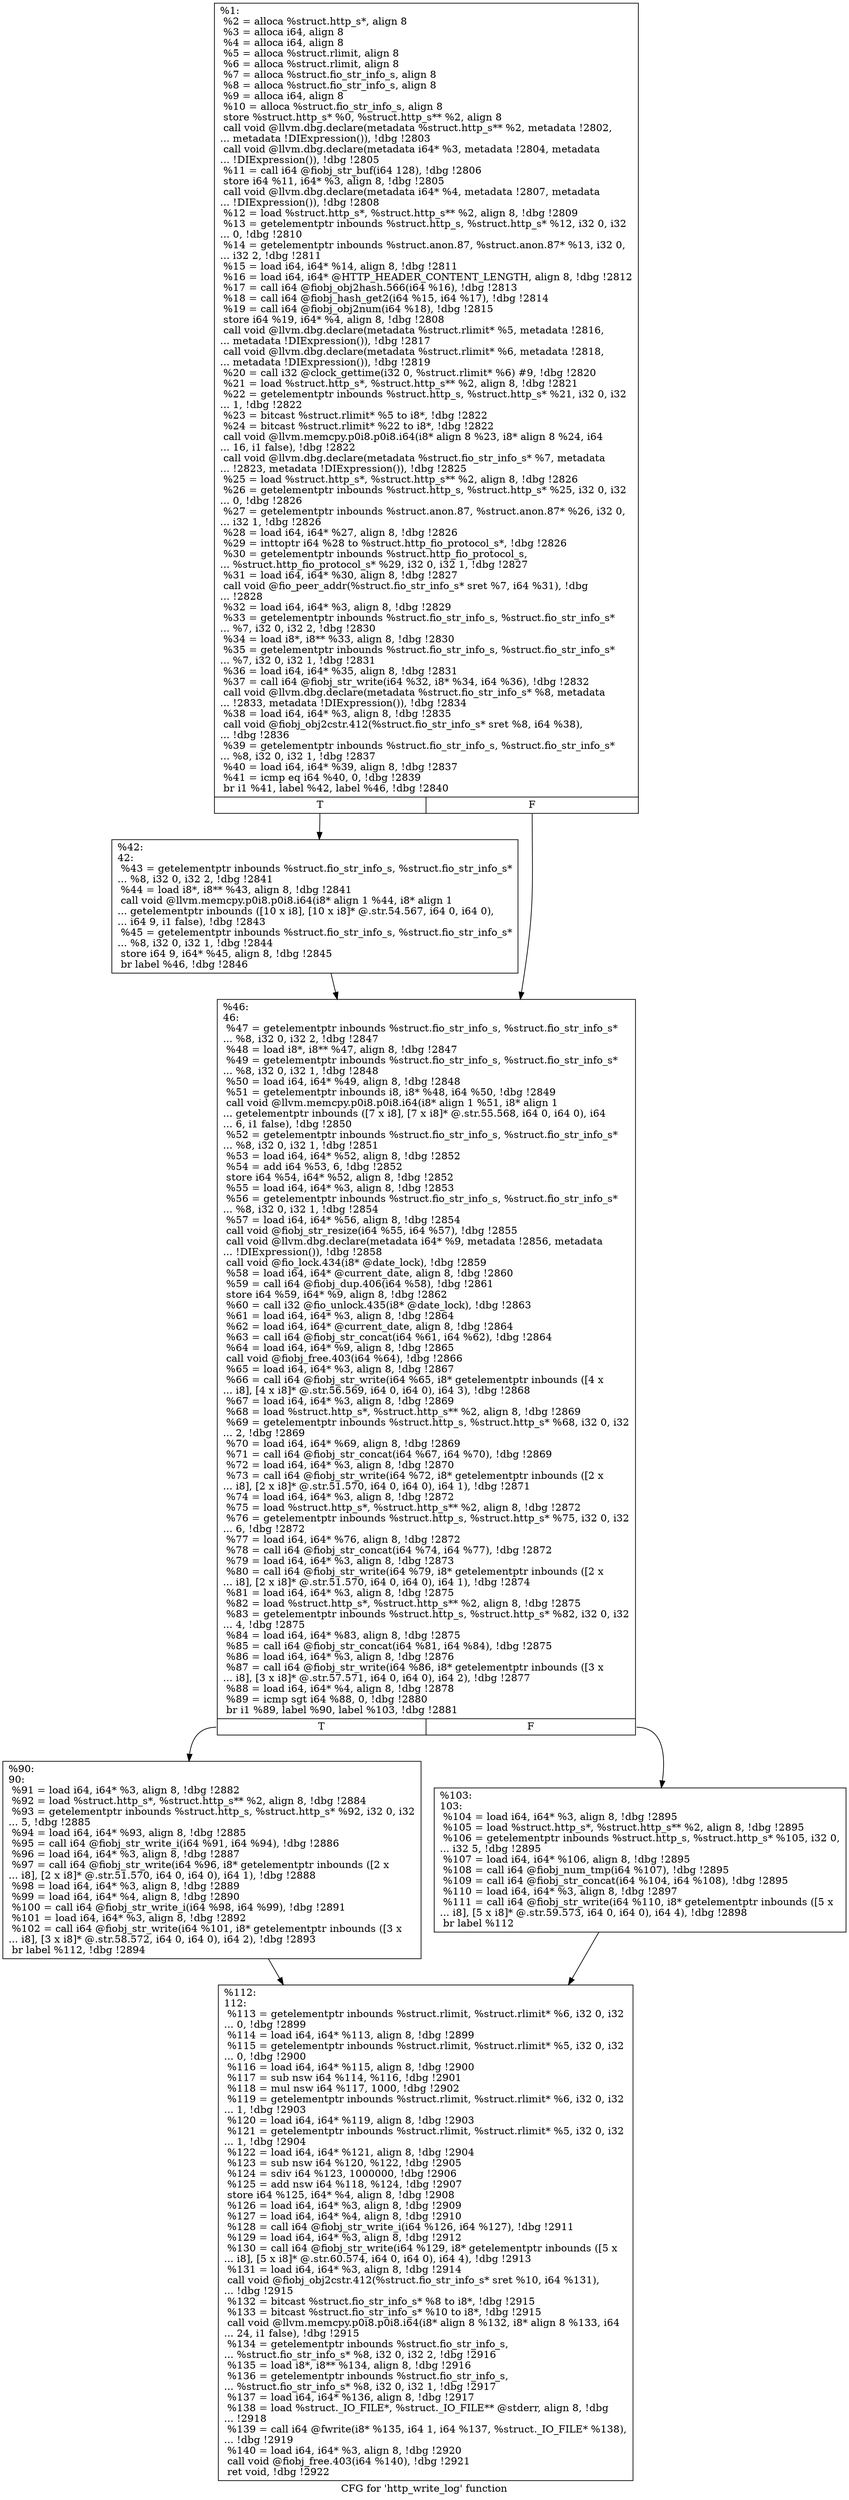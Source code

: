 digraph "CFG for 'http_write_log' function" {
	label="CFG for 'http_write_log' function";

	Node0x55685237c6e0 [shape=record,label="{%1:\l  %2 = alloca %struct.http_s*, align 8\l  %3 = alloca i64, align 8\l  %4 = alloca i64, align 8\l  %5 = alloca %struct.rlimit, align 8\l  %6 = alloca %struct.rlimit, align 8\l  %7 = alloca %struct.fio_str_info_s, align 8\l  %8 = alloca %struct.fio_str_info_s, align 8\l  %9 = alloca i64, align 8\l  %10 = alloca %struct.fio_str_info_s, align 8\l  store %struct.http_s* %0, %struct.http_s** %2, align 8\l  call void @llvm.dbg.declare(metadata %struct.http_s** %2, metadata !2802,\l... metadata !DIExpression()), !dbg !2803\l  call void @llvm.dbg.declare(metadata i64* %3, metadata !2804, metadata\l... !DIExpression()), !dbg !2805\l  %11 = call i64 @fiobj_str_buf(i64 128), !dbg !2806\l  store i64 %11, i64* %3, align 8, !dbg !2805\l  call void @llvm.dbg.declare(metadata i64* %4, metadata !2807, metadata\l... !DIExpression()), !dbg !2808\l  %12 = load %struct.http_s*, %struct.http_s** %2, align 8, !dbg !2809\l  %13 = getelementptr inbounds %struct.http_s, %struct.http_s* %12, i32 0, i32\l... 0, !dbg !2810\l  %14 = getelementptr inbounds %struct.anon.87, %struct.anon.87* %13, i32 0,\l... i32 2, !dbg !2811\l  %15 = load i64, i64* %14, align 8, !dbg !2811\l  %16 = load i64, i64* @HTTP_HEADER_CONTENT_LENGTH, align 8, !dbg !2812\l  %17 = call i64 @fiobj_obj2hash.566(i64 %16), !dbg !2813\l  %18 = call i64 @fiobj_hash_get2(i64 %15, i64 %17), !dbg !2814\l  %19 = call i64 @fiobj_obj2num(i64 %18), !dbg !2815\l  store i64 %19, i64* %4, align 8, !dbg !2808\l  call void @llvm.dbg.declare(metadata %struct.rlimit* %5, metadata !2816,\l... metadata !DIExpression()), !dbg !2817\l  call void @llvm.dbg.declare(metadata %struct.rlimit* %6, metadata !2818,\l... metadata !DIExpression()), !dbg !2819\l  %20 = call i32 @clock_gettime(i32 0, %struct.rlimit* %6) #9, !dbg !2820\l  %21 = load %struct.http_s*, %struct.http_s** %2, align 8, !dbg !2821\l  %22 = getelementptr inbounds %struct.http_s, %struct.http_s* %21, i32 0, i32\l... 1, !dbg !2822\l  %23 = bitcast %struct.rlimit* %5 to i8*, !dbg !2822\l  %24 = bitcast %struct.rlimit* %22 to i8*, !dbg !2822\l  call void @llvm.memcpy.p0i8.p0i8.i64(i8* align 8 %23, i8* align 8 %24, i64\l... 16, i1 false), !dbg !2822\l  call void @llvm.dbg.declare(metadata %struct.fio_str_info_s* %7, metadata\l... !2823, metadata !DIExpression()), !dbg !2825\l  %25 = load %struct.http_s*, %struct.http_s** %2, align 8, !dbg !2826\l  %26 = getelementptr inbounds %struct.http_s, %struct.http_s* %25, i32 0, i32\l... 0, !dbg !2826\l  %27 = getelementptr inbounds %struct.anon.87, %struct.anon.87* %26, i32 0,\l... i32 1, !dbg !2826\l  %28 = load i64, i64* %27, align 8, !dbg !2826\l  %29 = inttoptr i64 %28 to %struct.http_fio_protocol_s*, !dbg !2826\l  %30 = getelementptr inbounds %struct.http_fio_protocol_s,\l... %struct.http_fio_protocol_s* %29, i32 0, i32 1, !dbg !2827\l  %31 = load i64, i64* %30, align 8, !dbg !2827\l  call void @fio_peer_addr(%struct.fio_str_info_s* sret %7, i64 %31), !dbg\l... !2828\l  %32 = load i64, i64* %3, align 8, !dbg !2829\l  %33 = getelementptr inbounds %struct.fio_str_info_s, %struct.fio_str_info_s*\l... %7, i32 0, i32 2, !dbg !2830\l  %34 = load i8*, i8** %33, align 8, !dbg !2830\l  %35 = getelementptr inbounds %struct.fio_str_info_s, %struct.fio_str_info_s*\l... %7, i32 0, i32 1, !dbg !2831\l  %36 = load i64, i64* %35, align 8, !dbg !2831\l  %37 = call i64 @fiobj_str_write(i64 %32, i8* %34, i64 %36), !dbg !2832\l  call void @llvm.dbg.declare(metadata %struct.fio_str_info_s* %8, metadata\l... !2833, metadata !DIExpression()), !dbg !2834\l  %38 = load i64, i64* %3, align 8, !dbg !2835\l  call void @fiobj_obj2cstr.412(%struct.fio_str_info_s* sret %8, i64 %38),\l... !dbg !2836\l  %39 = getelementptr inbounds %struct.fio_str_info_s, %struct.fio_str_info_s*\l... %8, i32 0, i32 1, !dbg !2837\l  %40 = load i64, i64* %39, align 8, !dbg !2837\l  %41 = icmp eq i64 %40, 0, !dbg !2839\l  br i1 %41, label %42, label %46, !dbg !2840\l|{<s0>T|<s1>F}}"];
	Node0x55685237c6e0:s0 -> Node0x55685237fe20;
	Node0x55685237c6e0:s1 -> Node0x55685237fe70;
	Node0x55685237fe20 [shape=record,label="{%42:\l42:                                               \l  %43 = getelementptr inbounds %struct.fio_str_info_s, %struct.fio_str_info_s*\l... %8, i32 0, i32 2, !dbg !2841\l  %44 = load i8*, i8** %43, align 8, !dbg !2841\l  call void @llvm.memcpy.p0i8.p0i8.i64(i8* align 1 %44, i8* align 1\l... getelementptr inbounds ([10 x i8], [10 x i8]* @.str.54.567, i64 0, i64 0),\l... i64 9, i1 false), !dbg !2843\l  %45 = getelementptr inbounds %struct.fio_str_info_s, %struct.fio_str_info_s*\l... %8, i32 0, i32 1, !dbg !2844\l  store i64 9, i64* %45, align 8, !dbg !2845\l  br label %46, !dbg !2846\l}"];
	Node0x55685237fe20 -> Node0x55685237fe70;
	Node0x55685237fe70 [shape=record,label="{%46:\l46:                                               \l  %47 = getelementptr inbounds %struct.fio_str_info_s, %struct.fio_str_info_s*\l... %8, i32 0, i32 2, !dbg !2847\l  %48 = load i8*, i8** %47, align 8, !dbg !2847\l  %49 = getelementptr inbounds %struct.fio_str_info_s, %struct.fio_str_info_s*\l... %8, i32 0, i32 1, !dbg !2848\l  %50 = load i64, i64* %49, align 8, !dbg !2848\l  %51 = getelementptr inbounds i8, i8* %48, i64 %50, !dbg !2849\l  call void @llvm.memcpy.p0i8.p0i8.i64(i8* align 1 %51, i8* align 1\l... getelementptr inbounds ([7 x i8], [7 x i8]* @.str.55.568, i64 0, i64 0), i64\l... 6, i1 false), !dbg !2850\l  %52 = getelementptr inbounds %struct.fio_str_info_s, %struct.fio_str_info_s*\l... %8, i32 0, i32 1, !dbg !2851\l  %53 = load i64, i64* %52, align 8, !dbg !2852\l  %54 = add i64 %53, 6, !dbg !2852\l  store i64 %54, i64* %52, align 8, !dbg !2852\l  %55 = load i64, i64* %3, align 8, !dbg !2853\l  %56 = getelementptr inbounds %struct.fio_str_info_s, %struct.fio_str_info_s*\l... %8, i32 0, i32 1, !dbg !2854\l  %57 = load i64, i64* %56, align 8, !dbg !2854\l  call void @fiobj_str_resize(i64 %55, i64 %57), !dbg !2855\l  call void @llvm.dbg.declare(metadata i64* %9, metadata !2856, metadata\l... !DIExpression()), !dbg !2858\l  call void @fio_lock.434(i8* @date_lock), !dbg !2859\l  %58 = load i64, i64* @current_date, align 8, !dbg !2860\l  %59 = call i64 @fiobj_dup.406(i64 %58), !dbg !2861\l  store i64 %59, i64* %9, align 8, !dbg !2862\l  %60 = call i32 @fio_unlock.435(i8* @date_lock), !dbg !2863\l  %61 = load i64, i64* %3, align 8, !dbg !2864\l  %62 = load i64, i64* @current_date, align 8, !dbg !2864\l  %63 = call i64 @fiobj_str_concat(i64 %61, i64 %62), !dbg !2864\l  %64 = load i64, i64* %9, align 8, !dbg !2865\l  call void @fiobj_free.403(i64 %64), !dbg !2866\l  %65 = load i64, i64* %3, align 8, !dbg !2867\l  %66 = call i64 @fiobj_str_write(i64 %65, i8* getelementptr inbounds ([4 x\l... i8], [4 x i8]* @.str.56.569, i64 0, i64 0), i64 3), !dbg !2868\l  %67 = load i64, i64* %3, align 8, !dbg !2869\l  %68 = load %struct.http_s*, %struct.http_s** %2, align 8, !dbg !2869\l  %69 = getelementptr inbounds %struct.http_s, %struct.http_s* %68, i32 0, i32\l... 2, !dbg !2869\l  %70 = load i64, i64* %69, align 8, !dbg !2869\l  %71 = call i64 @fiobj_str_concat(i64 %67, i64 %70), !dbg !2869\l  %72 = load i64, i64* %3, align 8, !dbg !2870\l  %73 = call i64 @fiobj_str_write(i64 %72, i8* getelementptr inbounds ([2 x\l... i8], [2 x i8]* @.str.51.570, i64 0, i64 0), i64 1), !dbg !2871\l  %74 = load i64, i64* %3, align 8, !dbg !2872\l  %75 = load %struct.http_s*, %struct.http_s** %2, align 8, !dbg !2872\l  %76 = getelementptr inbounds %struct.http_s, %struct.http_s* %75, i32 0, i32\l... 6, !dbg !2872\l  %77 = load i64, i64* %76, align 8, !dbg !2872\l  %78 = call i64 @fiobj_str_concat(i64 %74, i64 %77), !dbg !2872\l  %79 = load i64, i64* %3, align 8, !dbg !2873\l  %80 = call i64 @fiobj_str_write(i64 %79, i8* getelementptr inbounds ([2 x\l... i8], [2 x i8]* @.str.51.570, i64 0, i64 0), i64 1), !dbg !2874\l  %81 = load i64, i64* %3, align 8, !dbg !2875\l  %82 = load %struct.http_s*, %struct.http_s** %2, align 8, !dbg !2875\l  %83 = getelementptr inbounds %struct.http_s, %struct.http_s* %82, i32 0, i32\l... 4, !dbg !2875\l  %84 = load i64, i64* %83, align 8, !dbg !2875\l  %85 = call i64 @fiobj_str_concat(i64 %81, i64 %84), !dbg !2875\l  %86 = load i64, i64* %3, align 8, !dbg !2876\l  %87 = call i64 @fiobj_str_write(i64 %86, i8* getelementptr inbounds ([3 x\l... i8], [3 x i8]* @.str.57.571, i64 0, i64 0), i64 2), !dbg !2877\l  %88 = load i64, i64* %4, align 8, !dbg !2878\l  %89 = icmp sgt i64 %88, 0, !dbg !2880\l  br i1 %89, label %90, label %103, !dbg !2881\l|{<s0>T|<s1>F}}"];
	Node0x55685237fe70:s0 -> Node0x55685237fec0;
	Node0x55685237fe70:s1 -> Node0x55685237ff10;
	Node0x55685237fec0 [shape=record,label="{%90:\l90:                                               \l  %91 = load i64, i64* %3, align 8, !dbg !2882\l  %92 = load %struct.http_s*, %struct.http_s** %2, align 8, !dbg !2884\l  %93 = getelementptr inbounds %struct.http_s, %struct.http_s* %92, i32 0, i32\l... 5, !dbg !2885\l  %94 = load i64, i64* %93, align 8, !dbg !2885\l  %95 = call i64 @fiobj_str_write_i(i64 %91, i64 %94), !dbg !2886\l  %96 = load i64, i64* %3, align 8, !dbg !2887\l  %97 = call i64 @fiobj_str_write(i64 %96, i8* getelementptr inbounds ([2 x\l... i8], [2 x i8]* @.str.51.570, i64 0, i64 0), i64 1), !dbg !2888\l  %98 = load i64, i64* %3, align 8, !dbg !2889\l  %99 = load i64, i64* %4, align 8, !dbg !2890\l  %100 = call i64 @fiobj_str_write_i(i64 %98, i64 %99), !dbg !2891\l  %101 = load i64, i64* %3, align 8, !dbg !2892\l  %102 = call i64 @fiobj_str_write(i64 %101, i8* getelementptr inbounds ([3 x\l... i8], [3 x i8]* @.str.58.572, i64 0, i64 0), i64 2), !dbg !2893\l  br label %112, !dbg !2894\l}"];
	Node0x55685237fec0 -> Node0x55685237ff60;
	Node0x55685237ff10 [shape=record,label="{%103:\l103:                                              \l  %104 = load i64, i64* %3, align 8, !dbg !2895\l  %105 = load %struct.http_s*, %struct.http_s** %2, align 8, !dbg !2895\l  %106 = getelementptr inbounds %struct.http_s, %struct.http_s* %105, i32 0,\l... i32 5, !dbg !2895\l  %107 = load i64, i64* %106, align 8, !dbg !2895\l  %108 = call i64 @fiobj_num_tmp(i64 %107), !dbg !2895\l  %109 = call i64 @fiobj_str_concat(i64 %104, i64 %108), !dbg !2895\l  %110 = load i64, i64* %3, align 8, !dbg !2897\l  %111 = call i64 @fiobj_str_write(i64 %110, i8* getelementptr inbounds ([5 x\l... i8], [5 x i8]* @.str.59.573, i64 0, i64 0), i64 4), !dbg !2898\l  br label %112\l}"];
	Node0x55685237ff10 -> Node0x55685237ff60;
	Node0x55685237ff60 [shape=record,label="{%112:\l112:                                              \l  %113 = getelementptr inbounds %struct.rlimit, %struct.rlimit* %6, i32 0, i32\l... 0, !dbg !2899\l  %114 = load i64, i64* %113, align 8, !dbg !2899\l  %115 = getelementptr inbounds %struct.rlimit, %struct.rlimit* %5, i32 0, i32\l... 0, !dbg !2900\l  %116 = load i64, i64* %115, align 8, !dbg !2900\l  %117 = sub nsw i64 %114, %116, !dbg !2901\l  %118 = mul nsw i64 %117, 1000, !dbg !2902\l  %119 = getelementptr inbounds %struct.rlimit, %struct.rlimit* %6, i32 0, i32\l... 1, !dbg !2903\l  %120 = load i64, i64* %119, align 8, !dbg !2903\l  %121 = getelementptr inbounds %struct.rlimit, %struct.rlimit* %5, i32 0, i32\l... 1, !dbg !2904\l  %122 = load i64, i64* %121, align 8, !dbg !2904\l  %123 = sub nsw i64 %120, %122, !dbg !2905\l  %124 = sdiv i64 %123, 1000000, !dbg !2906\l  %125 = add nsw i64 %118, %124, !dbg !2907\l  store i64 %125, i64* %4, align 8, !dbg !2908\l  %126 = load i64, i64* %3, align 8, !dbg !2909\l  %127 = load i64, i64* %4, align 8, !dbg !2910\l  %128 = call i64 @fiobj_str_write_i(i64 %126, i64 %127), !dbg !2911\l  %129 = load i64, i64* %3, align 8, !dbg !2912\l  %130 = call i64 @fiobj_str_write(i64 %129, i8* getelementptr inbounds ([5 x\l... i8], [5 x i8]* @.str.60.574, i64 0, i64 0), i64 4), !dbg !2913\l  %131 = load i64, i64* %3, align 8, !dbg !2914\l  call void @fiobj_obj2cstr.412(%struct.fio_str_info_s* sret %10, i64 %131),\l... !dbg !2915\l  %132 = bitcast %struct.fio_str_info_s* %8 to i8*, !dbg !2915\l  %133 = bitcast %struct.fio_str_info_s* %10 to i8*, !dbg !2915\l  call void @llvm.memcpy.p0i8.p0i8.i64(i8* align 8 %132, i8* align 8 %133, i64\l... 24, i1 false), !dbg !2915\l  %134 = getelementptr inbounds %struct.fio_str_info_s,\l... %struct.fio_str_info_s* %8, i32 0, i32 2, !dbg !2916\l  %135 = load i8*, i8** %134, align 8, !dbg !2916\l  %136 = getelementptr inbounds %struct.fio_str_info_s,\l... %struct.fio_str_info_s* %8, i32 0, i32 1, !dbg !2917\l  %137 = load i64, i64* %136, align 8, !dbg !2917\l  %138 = load %struct._IO_FILE*, %struct._IO_FILE** @stderr, align 8, !dbg\l... !2918\l  %139 = call i64 @fwrite(i8* %135, i64 1, i64 %137, %struct._IO_FILE* %138),\l... !dbg !2919\l  %140 = load i64, i64* %3, align 8, !dbg !2920\l  call void @fiobj_free.403(i64 %140), !dbg !2921\l  ret void, !dbg !2922\l}"];
}
